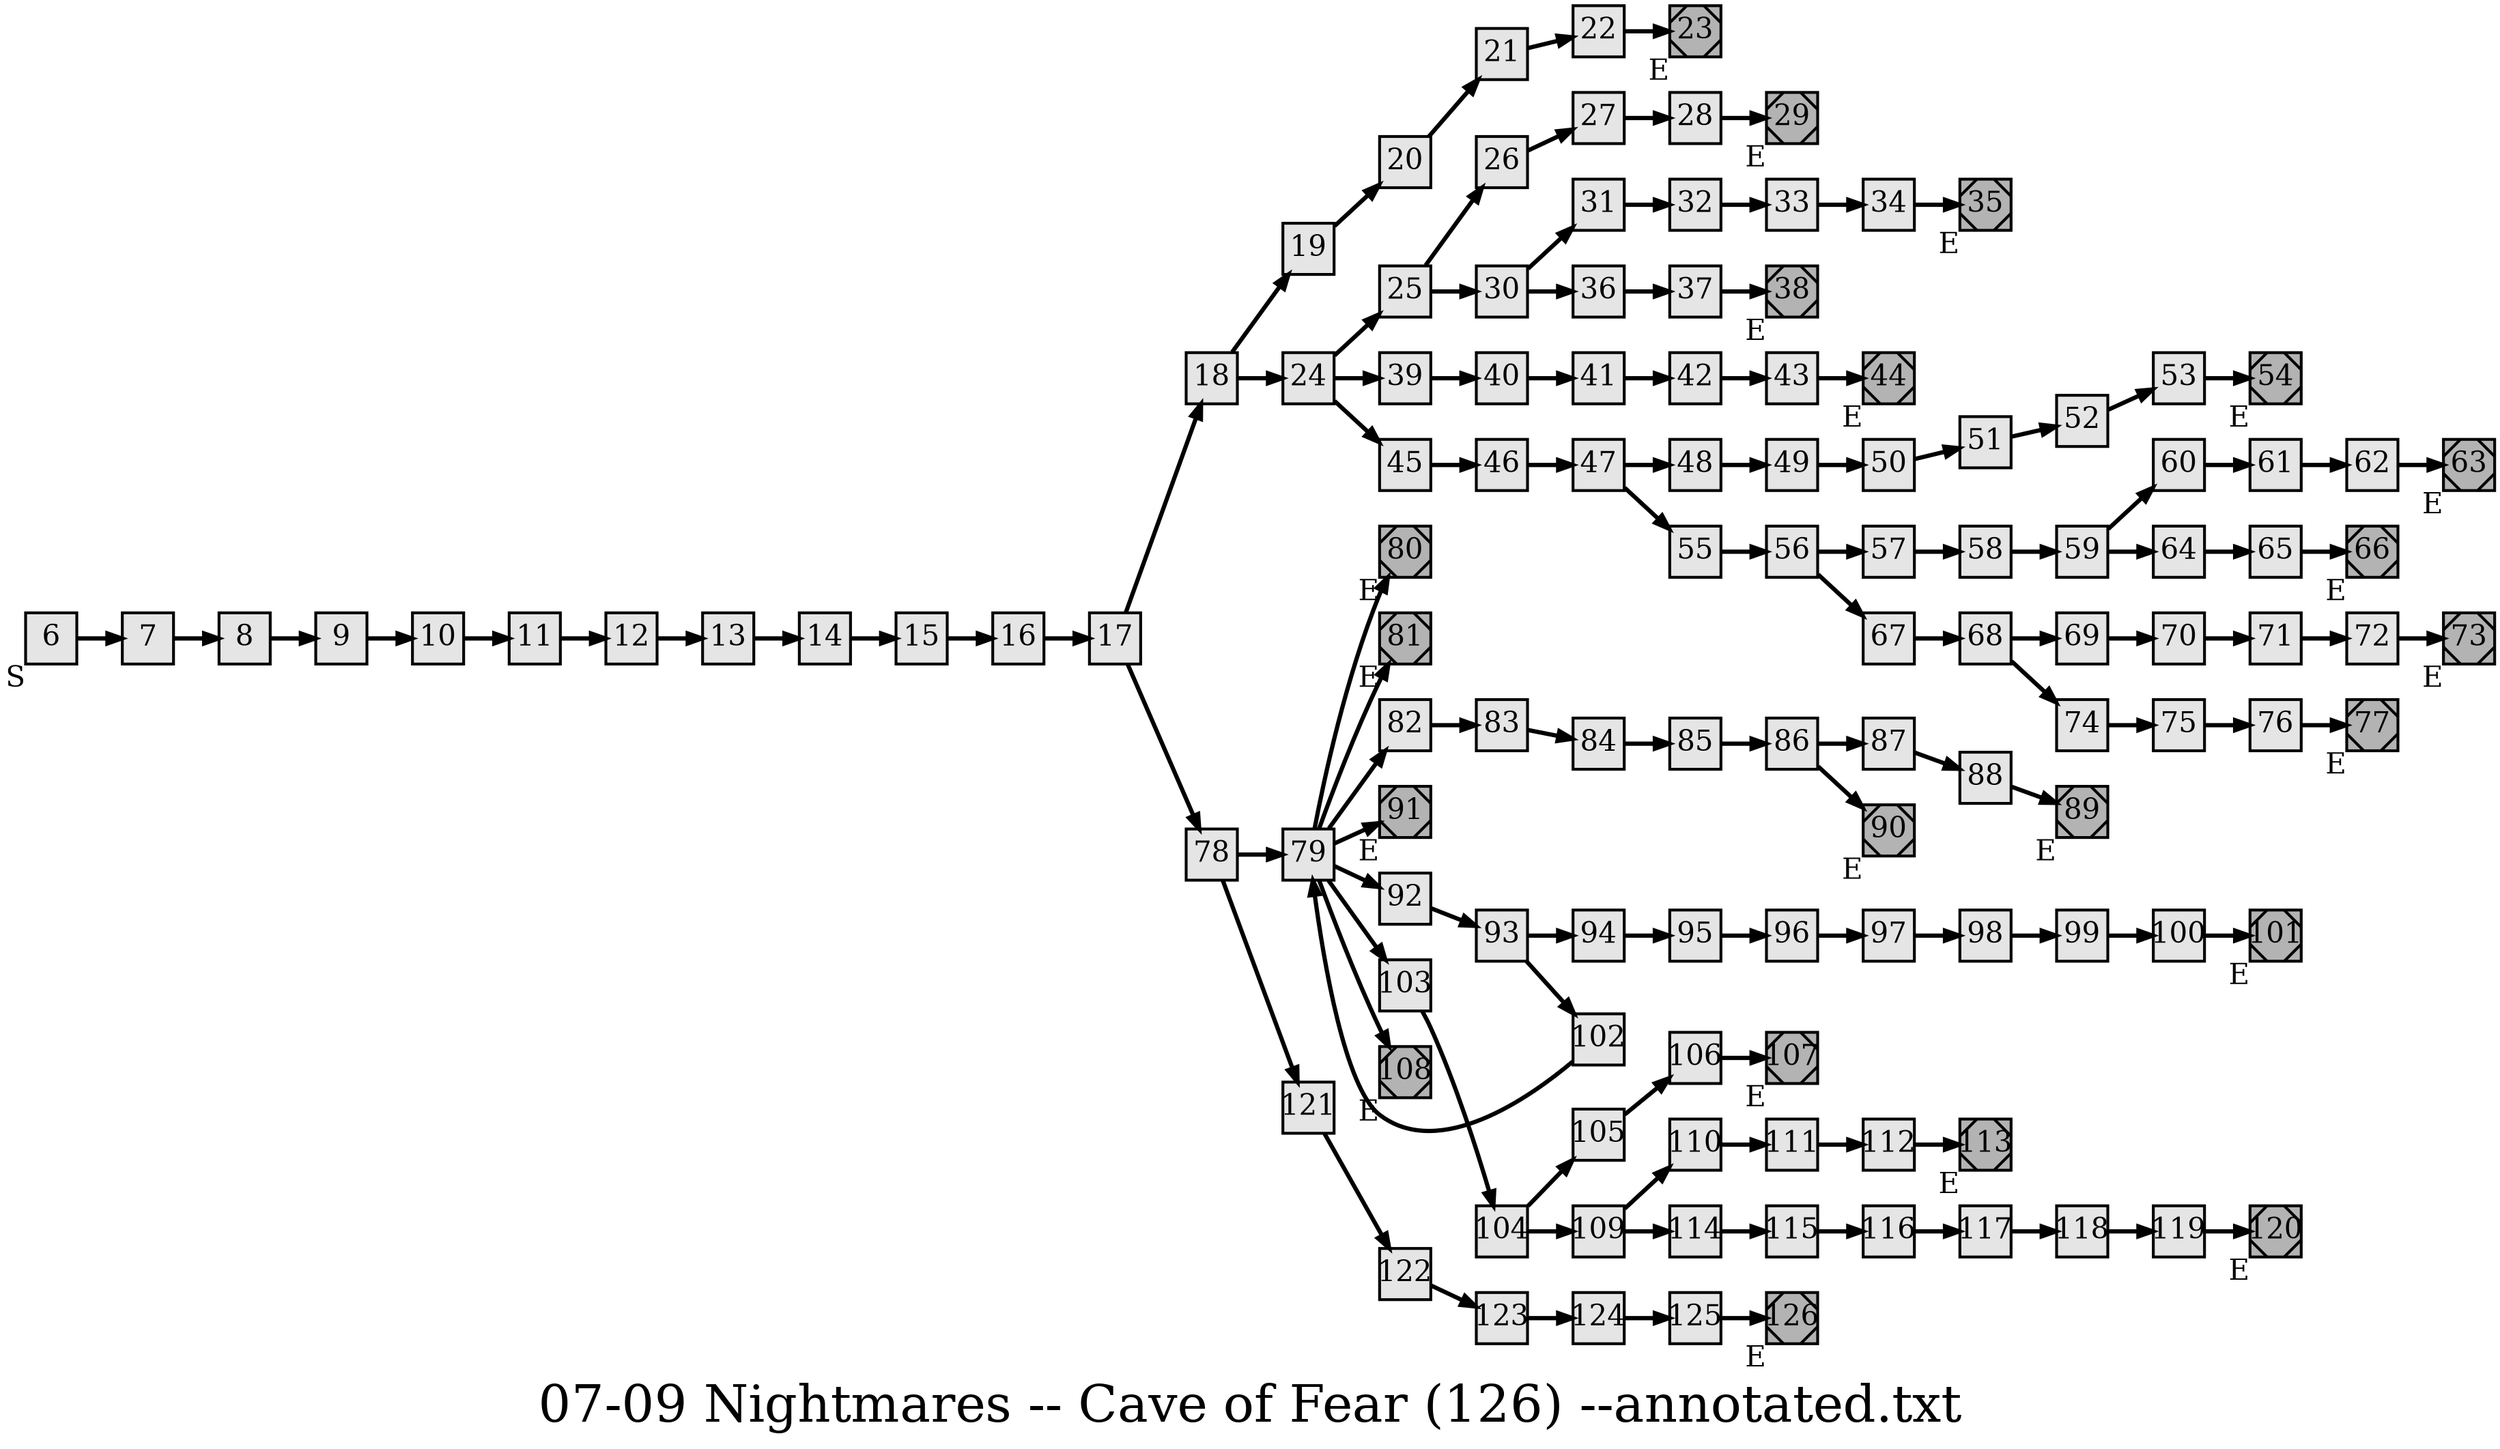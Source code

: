 digraph g{
  graph [ label="07-09 Nightmares -- Cave of Fear (126) --annotated.txt" rankdir=LR, ordering=out, fontsize=36, nodesep="0.35", ranksep="0.45"];
  node  [shape=rect, penwidth=2, fontsize=20, style=filled, fillcolor=grey90, margin="0,0", labelfloat=true, regular=true, fixedsize=true];
  edge  [labelfloat=true, penwidth=3, fontsize=12];
  6	[ xlabel="S" ];
  6 -> 7;
  7 -> 8;
  8 -> 9;
  9 -> 10;
  10 -> 11;
  11 -> 12;
  12 -> 13;
  13 -> 14;
  14 -> 15;
  15 -> 16;
  16 -> 17;
  17 -> 18;
  17 -> 78;
  18 -> 19;
  18 -> 24;
  19 -> 20;
  20 -> 21;
  21 -> 22;
  22 -> 23;
  23	[ xlabel="E", shape=Msquare, fontsize=20, fillcolor=grey70 ];
  24 -> 25;
  24 -> 39;
  24 -> 45;
  25 -> 26;
  25 -> 30;
  26 -> 27;
  27 -> 28;
  28 -> 29;
  29	[ xlabel="E", shape=Msquare, fontsize=20, fillcolor=grey70 ];
  30 -> 31;
  30 -> 36;
  31 -> 32;
  32 -> 33;
  33 -> 34;
  34 -> 35;
  35	[ xlabel="E", shape=Msquare, fontsize=20, fillcolor=grey70 ];
  36 -> 37;
  37 -> 38;
  38	[ xlabel="E", shape=Msquare, fontsize=20, fillcolor=grey70 ];
  39 -> 40;
  40 -> 41;
  41 -> 42;
  42 -> 43;
  43 -> 44;
  44	[ xlabel="E", shape=Msquare, fontsize=20, fillcolor=grey70 ];
  45 -> 46;
  46 -> 47;
  47 -> 48;
  47 -> 55;
  48 -> 49;
  49 -> 50;
  50 -> 51;
  51 -> 52;
  52 -> 53;
  53 -> 54;
  54	[ xlabel="E", shape=Msquare, fontsize=20, fillcolor=grey70 ];
  55 -> 56;
  56 -> 57;
  56 -> 67;
  57 -> 58;
  58 -> 59;
  59 -> 60;
  59 -> 64;
  60 -> 61;
  61 -> 62;
  62 -> 63;
  63	[ xlabel="E", shape=Msquare, fontsize=20, fillcolor=grey70 ];
  64 -> 65;
  65 -> 66;
  66	[ xlabel="E", shape=Msquare, fontsize=20, fillcolor=grey70 ];
  67 -> 68;
  68 -> 69;
  68 -> 74;
  69 -> 70;
  70 -> 71;
  71 -> 72;
  72 -> 73;
  73	[ xlabel="E", shape=Msquare, fontsize=20, fillcolor=grey70 ];
  74 -> 75;
  75 -> 76;
  76 -> 77;
  77	[ xlabel="E", shape=Msquare, fontsize=20, fillcolor=grey70 ];
  78 -> 79;
  78 -> 121;
  79 -> 80;
  79 -> 81;
  79 -> 82;
  79 -> 91;
  79 -> 92;
  79 -> 103;
  79 -> 108;
  80	[ xlabel="E", shape=Msquare, fontsize=20, fillcolor=grey70 ];
  81	[ xlabel="E", shape=Msquare, fontsize=20, fillcolor=grey70 ];
  82 -> 83;
  83 -> 84;
  84 -> 85;
  85 -> 86;
  86 -> 87;
  86 -> 90;
  87 -> 88;
  88 -> 89;
  89	[ xlabel="E", shape=Msquare, fontsize=20, fillcolor=grey70 ];
  90	[ xlabel="E", shape=Msquare, fontsize=20, fillcolor=grey70 ];
  91	[ xlabel="E", shape=Msquare, fontsize=20, fillcolor=grey70 ];
  92 -> 93;
  93 -> 94;
  93 -> 102;
  94 -> 95;
  95 -> 96;
  96 -> 97;
  97 -> 98;
  98 -> 99;
  99 -> 100;
  100 -> 101;
  101	[ xlabel="E", shape=Msquare, fontsize=20, fillcolor=grey70 ];
  102 -> 79;
  103 -> 104;
  104 -> 105;
  104 -> 109;
  105 -> 106;
  106 -> 107;
  107	[ xlabel="E", shape=Msquare, fontsize=20, fillcolor=grey70 ];
  108	[ xlabel="E", shape=Msquare, fontsize=20, fillcolor=grey70 ];
  109 -> 110;
  109 -> 114;
  110 -> 111;
  111 -> 112;
  112 -> 113;
  113	[ xlabel="E", shape=Msquare, fontsize=20, fillcolor=grey70 ];
  114 -> 115;
  115 -> 116;
  116 -> 117;
  117 -> 118;
  118 -> 119;
  119 -> 120;
  120	[ xlabel="E", shape=Msquare, fontsize=20, fillcolor=grey70 ];
  121 -> 122;
  122 -> 123;
  123 -> 124;
  124 -> 125;
  125 -> 126;
  126	[ xlabel="E", shape=Msquare, fontsize=20, fillcolor=grey70 ];
}

